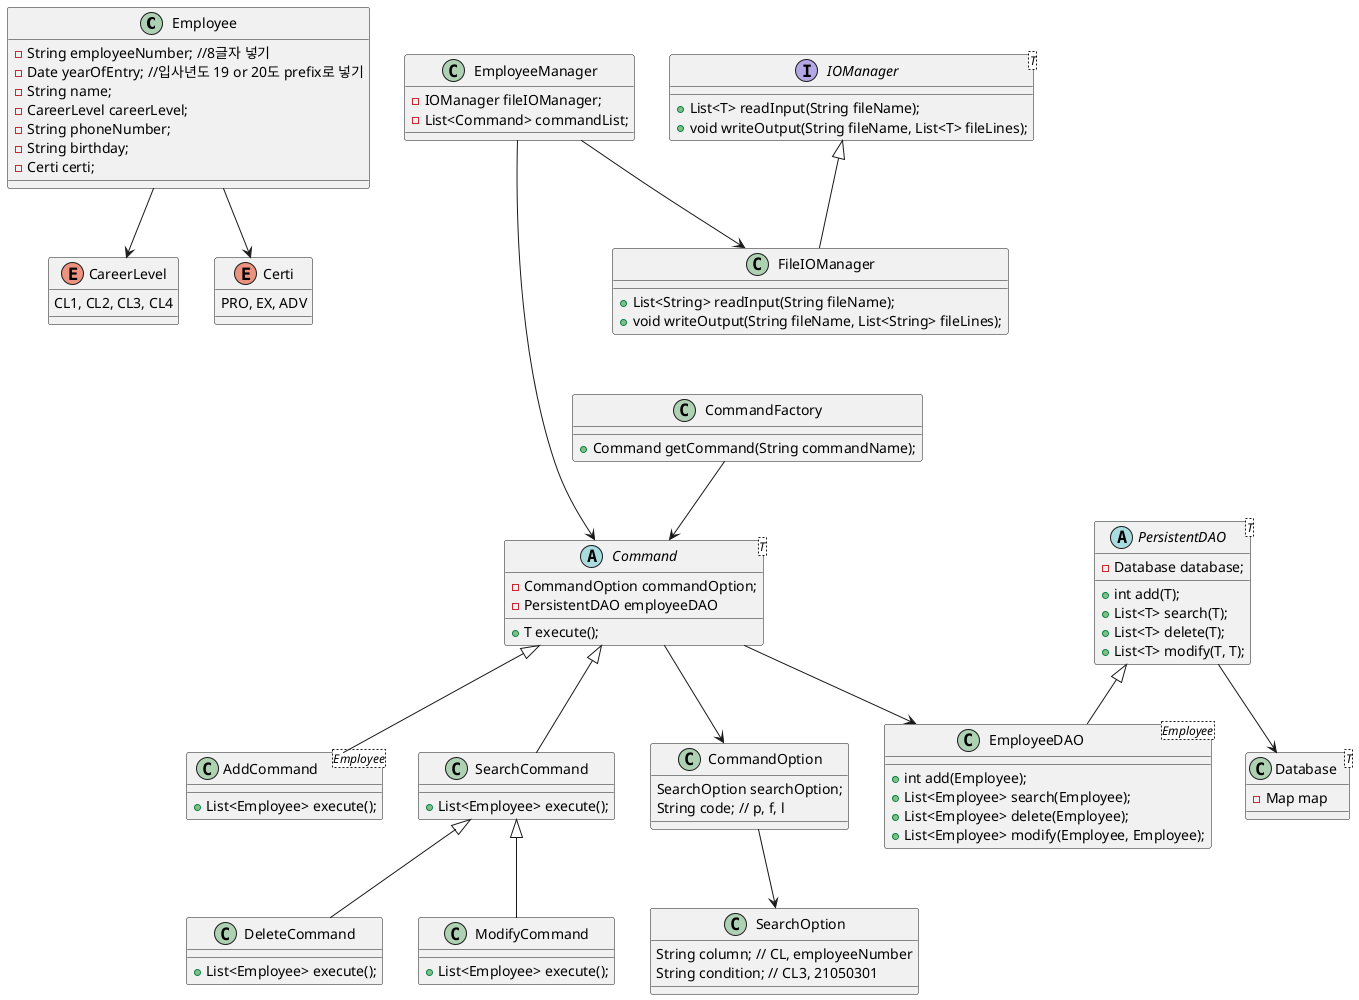 @startuml
class Employee {
  - String employeeNumber; //8글자 넣기
  - Date yearOfEntry; //입사년도 19 or 20도 prefix로 넣기
  - String name;
  - CareerLevel careerLevel;
  - String phoneNumber;
  - String birthday;
  - Certi certi;
}

class EmployeeManager {
    - IOManager fileIOManager;
    - List<Command> commandList;
}

class CommandFactory{
    + Command getCommand(String commandName);
}

class Database<T>{
    - Map map
}

abstract Command<T>{
    - CommandOption commandOption;
    - PersistentDAO employeeDAO
    + T execute();
}

class AddCommand<Employee>{
    + List<Employee> execute();
}

class SearchCommand{
    + List<Employee> execute();
}

class DeleteCommand{
    + List<Employee> execute();
}

class ModifyCommand{
    + List<Employee> execute();
}

ENUM CareerLevel{
    CL1, CL2, CL3, CL4
}

ENUM Certi{
    PRO, EX, ADV
}

abstract PersistentDAO<T>{
    - Database database;
    + int add(T);
    + List<T> search(T);
    + List<T> delete(T);
    + List<T> modify(T, T);
}

class EmployeeDAO<Employee>{
    + int add(Employee);
    + List<Employee> search(Employee);
    + List<Employee> delete(Employee);
    + List<Employee> modify(Employee, Employee);
}


interface IOManager<T> {
    + List<T> readInput(String fileName);
    + void writeOutput(String fileName, List<T> fileLines);
}

class FileIOManager{
    + List<String> readInput(String fileName);
    + void writeOutput(String fileName, List<String> fileLines);
}


class CommandOption{
    SearchOption searchOption;
    String code; // p, f, l
}

class SearchOption{
    String column; // CL, employeeNumber
    String condition; // CL3, 21050301
}

Employee-->Certi
Employee-->CareerLevel

EmployeeManager-->FileIOManager
EmployeeManager---->Command

CommandFactory-->Command

Command-->EmployeeDAO
Command-->CommandOption
Command <|-- AddCommand
Command <|-- SearchCommand

CommandOption-->SearchOption

SearchCommand <|-- DeleteCommand
SearchCommand <|-- ModifyCommand

PersistentDAO <|-- EmployeeDAO
PersistentDAO --> Database

IOManager <|-- FileIOManager


@enduml